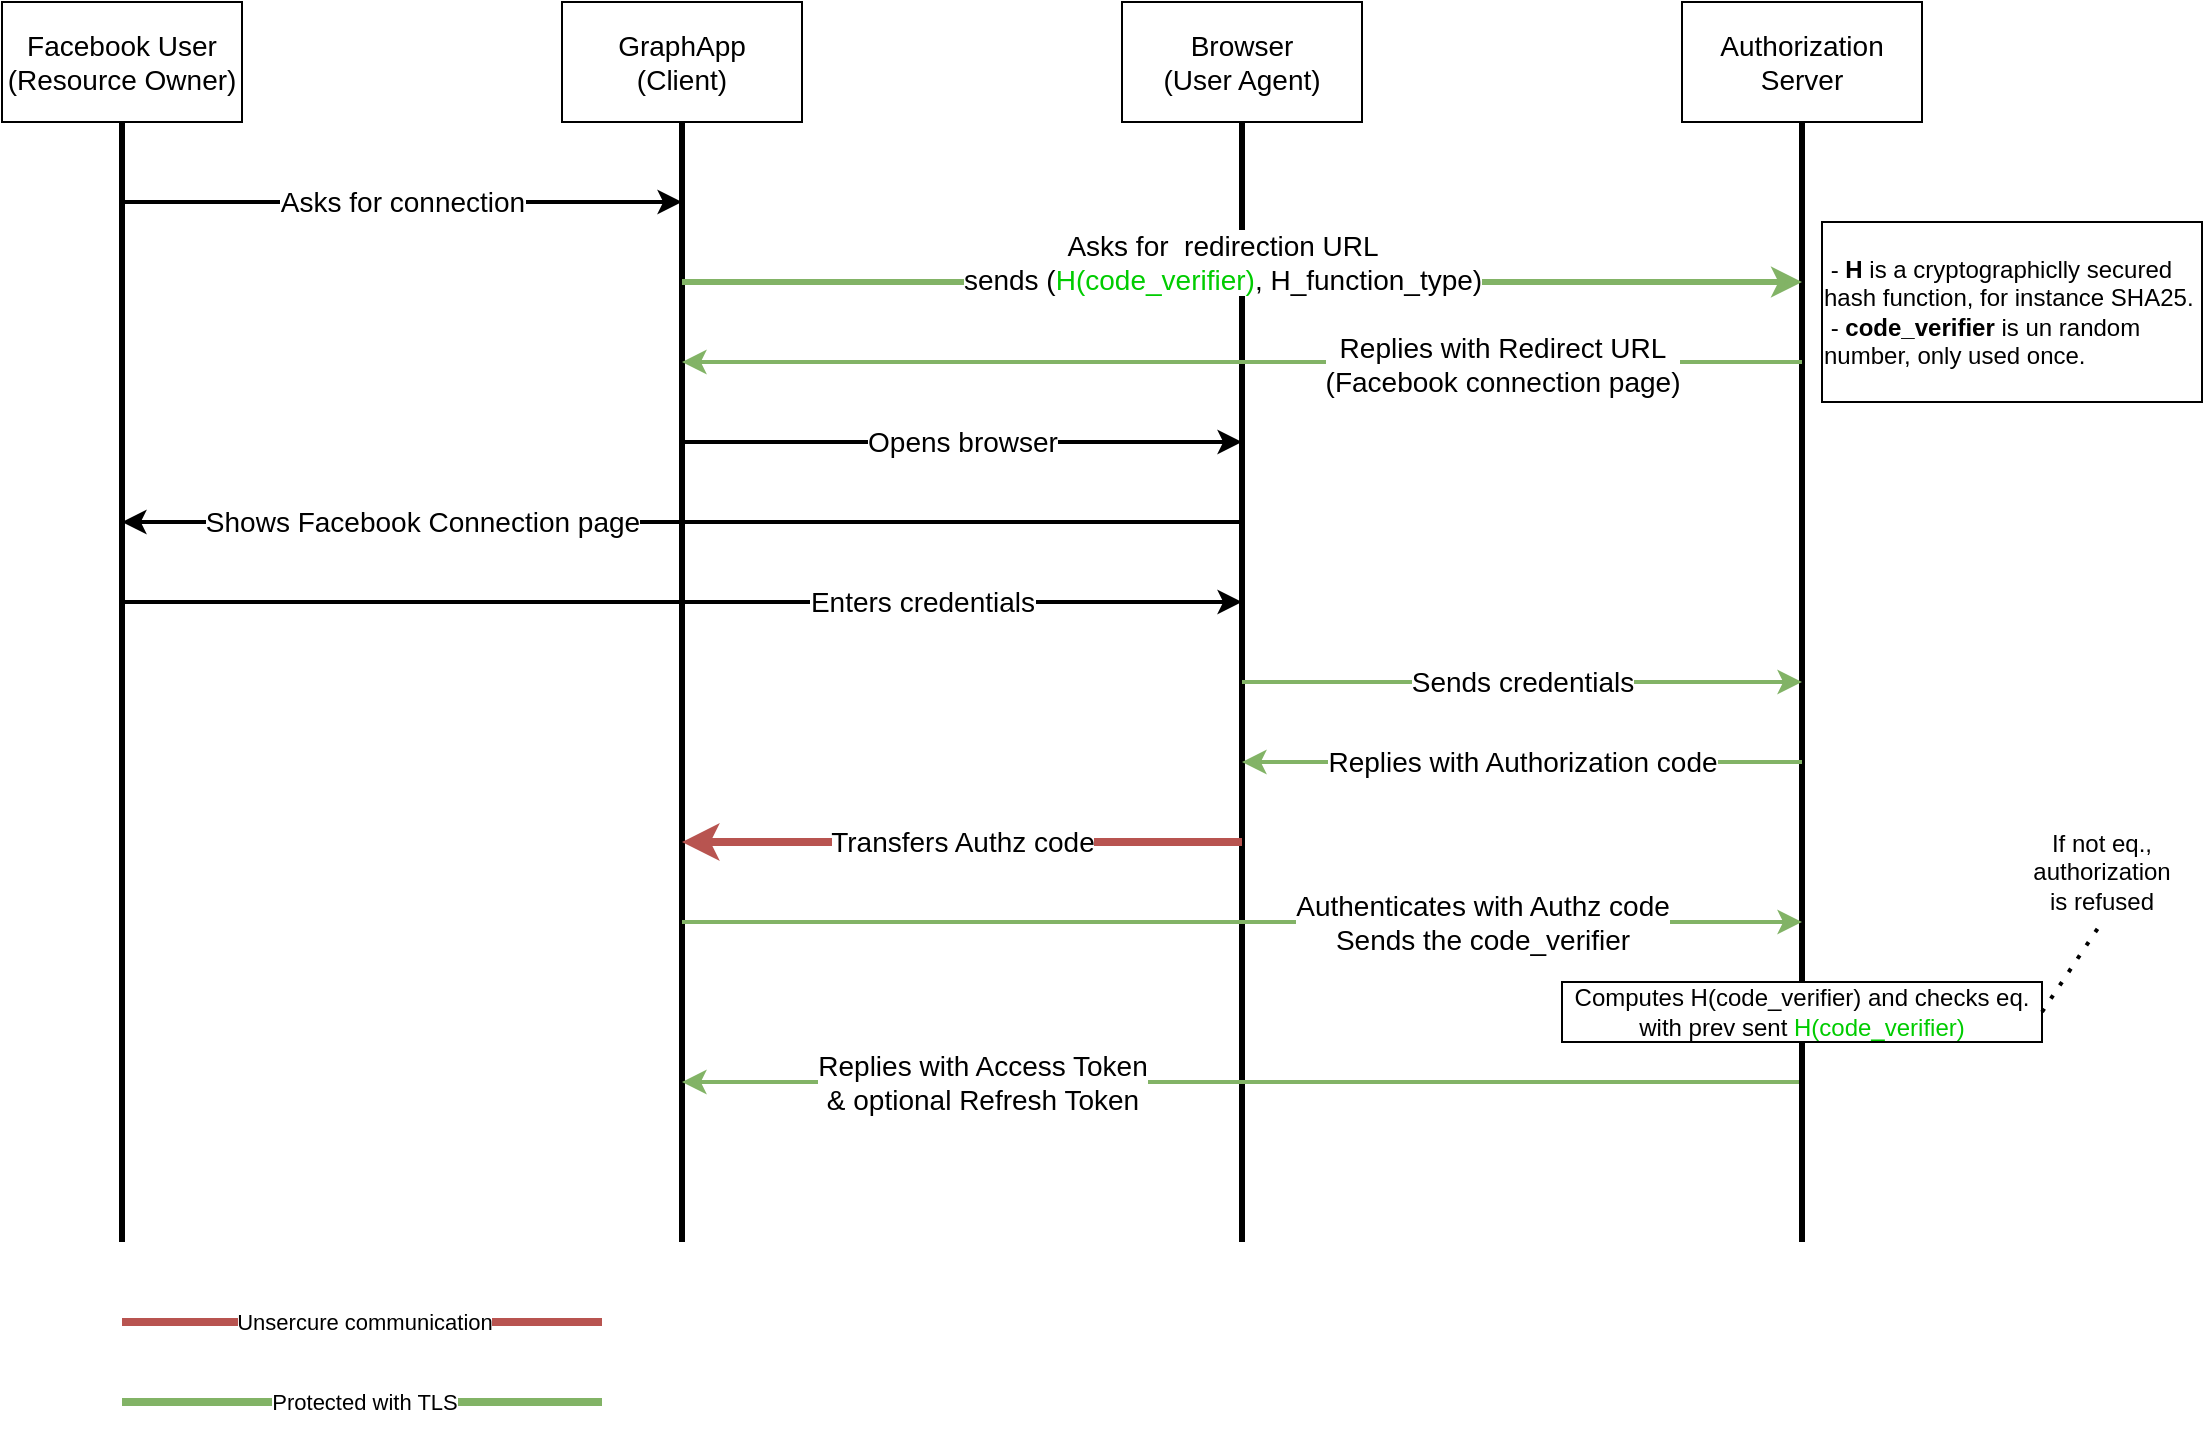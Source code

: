 <mxfile version="20.6.1" type="github">
  <diagram id="bMe4YVhb9reRb_mZhYj2" name="Page-1">
    <mxGraphModel dx="1183" dy="734" grid="1" gridSize="10" guides="1" tooltips="1" connect="1" arrows="1" fold="1" page="1" pageScale="1" pageWidth="1169" pageHeight="827" math="0" shadow="0">
      <root>
        <mxCell id="0" />
        <mxCell id="1" parent="0" />
        <mxCell id="lsiEjuy3HhXpgUigyZ6E-1" value="" style="endArrow=none;html=1;rounded=0;strokeWidth=3;fontSize=14;" parent="1" target="lsiEjuy3HhXpgUigyZ6E-5" edge="1">
          <mxGeometry width="50" height="50" relative="1" as="geometry">
            <mxPoint x="400" y="680" as="sourcePoint" />
            <mxPoint x="400" y="120" as="targetPoint" />
          </mxGeometry>
        </mxCell>
        <mxCell id="lsiEjuy3HhXpgUigyZ6E-2" value="" style="endArrow=none;html=1;rounded=0;strokeWidth=3;fontSize=14;" parent="1" target="lsiEjuy3HhXpgUigyZ6E-4" edge="1">
          <mxGeometry width="50" height="50" relative="1" as="geometry">
            <mxPoint x="120" y="680" as="sourcePoint" />
            <mxPoint x="120" y="120" as="targetPoint" />
          </mxGeometry>
        </mxCell>
        <mxCell id="lsiEjuy3HhXpgUigyZ6E-3" value="" style="endArrow=none;html=1;rounded=0;strokeWidth=3;fontSize=14;" parent="1" target="lsiEjuy3HhXpgUigyZ6E-6" edge="1">
          <mxGeometry width="50" height="50" relative="1" as="geometry">
            <mxPoint x="680" y="680" as="sourcePoint" />
            <mxPoint x="680" y="120" as="targetPoint" />
          </mxGeometry>
        </mxCell>
        <mxCell id="lsiEjuy3HhXpgUigyZ6E-4" value="&lt;div&gt;Facebook User &lt;/div&gt;(Resource Owner)" style="rounded=0;whiteSpace=wrap;html=1;fontSize=14;" parent="1" vertex="1">
          <mxGeometry x="60" y="60" width="120" height="60" as="geometry" />
        </mxCell>
        <mxCell id="lsiEjuy3HhXpgUigyZ6E-5" value="&lt;div style=&quot;font-size: 14px;&quot;&gt;GraphApp&lt;/div&gt;(Client)" style="rounded=0;whiteSpace=wrap;html=1;fontSize=14;" parent="1" vertex="1">
          <mxGeometry x="340" y="60" width="120" height="60" as="geometry" />
        </mxCell>
        <mxCell id="lsiEjuy3HhXpgUigyZ6E-6" value="&lt;div style=&quot;font-size: 14px;&quot;&gt;Browser&lt;/div&gt;&lt;div style=&quot;font-size: 14px;&quot;&gt;(User Agent)&lt;br style=&quot;font-size: 14px;&quot;&gt;&lt;/div&gt;" style="rounded=0;whiteSpace=wrap;html=1;fontSize=14;" parent="1" vertex="1">
          <mxGeometry x="620" y="60" width="120" height="60" as="geometry" />
        </mxCell>
        <mxCell id="lsiEjuy3HhXpgUigyZ6E-7" value="" style="endArrow=none;html=1;rounded=0;strokeWidth=3;fontSize=14;startArrow=none;" parent="1" source="lsiEjuy3HhXpgUigyZ6E-32" target="lsiEjuy3HhXpgUigyZ6E-8" edge="1">
          <mxGeometry width="50" height="50" relative="1" as="geometry">
            <mxPoint x="960" y="680" as="sourcePoint" />
            <mxPoint x="960" y="120" as="targetPoint" />
          </mxGeometry>
        </mxCell>
        <mxCell id="lsiEjuy3HhXpgUigyZ6E-8" value="Authorization Server" style="rounded=0;whiteSpace=wrap;html=1;fontSize=14;" parent="1" vertex="1">
          <mxGeometry x="900" y="60" width="120" height="60" as="geometry" />
        </mxCell>
        <mxCell id="lsiEjuy3HhXpgUigyZ6E-9" value="" style="endArrow=classic;html=1;rounded=0;strokeWidth=2;fontSize=14;" parent="1" edge="1">
          <mxGeometry relative="1" as="geometry">
            <mxPoint x="120" y="160" as="sourcePoint" />
            <mxPoint x="400" y="160" as="targetPoint" />
          </mxGeometry>
        </mxCell>
        <mxCell id="lsiEjuy3HhXpgUigyZ6E-10" value="Asks for connection" style="edgeLabel;resizable=0;html=1;align=center;verticalAlign=middle;fontSize=14;" parent="lsiEjuy3HhXpgUigyZ6E-9" connectable="0" vertex="1">
          <mxGeometry relative="1" as="geometry" />
        </mxCell>
        <mxCell id="lsiEjuy3HhXpgUigyZ6E-11" value="" style="endArrow=classic;html=1;rounded=0;strokeWidth=3;fontSize=14;fillColor=#d5e8d4;strokeColor=#82b366;" parent="1" edge="1">
          <mxGeometry relative="1" as="geometry">
            <mxPoint x="400" y="200" as="sourcePoint" />
            <mxPoint x="960" y="200" as="targetPoint" />
          </mxGeometry>
        </mxCell>
        <mxCell id="lsiEjuy3HhXpgUigyZ6E-12" value="&lt;div&gt;Asks for&amp;nbsp; redirection URL&lt;/div&gt;&lt;div&gt;sends (&lt;font color=&quot;#00CC00&quot;&gt;H(code_verifier)&lt;/font&gt;, H_function_type)&lt;br&gt;&lt;/div&gt;" style="edgeLabel;resizable=0;html=1;align=center;verticalAlign=middle;fontSize=14;" parent="lsiEjuy3HhXpgUigyZ6E-11" connectable="0" vertex="1">
          <mxGeometry relative="1" as="geometry">
            <mxPoint x="-10" y="-10" as="offset" />
          </mxGeometry>
        </mxCell>
        <mxCell id="lsiEjuy3HhXpgUigyZ6E-13" value="" style="endArrow=classic;html=1;rounded=0;strokeWidth=2;fontSize=14;fillColor=#d5e8d4;strokeColor=#82b366;" parent="1" edge="1">
          <mxGeometry relative="1" as="geometry">
            <mxPoint x="960" y="240" as="sourcePoint" />
            <mxPoint x="400" y="240" as="targetPoint" />
          </mxGeometry>
        </mxCell>
        <mxCell id="lsiEjuy3HhXpgUigyZ6E-14" value="Replies with Redirect URL &lt;br&gt;&lt;div&gt;(Facebook connection page)&lt;/div&gt;" style="edgeLabel;html=1;align=center;verticalAlign=middle;resizable=0;points=[];fontSize=14;" parent="lsiEjuy3HhXpgUigyZ6E-13" vertex="1" connectable="0">
          <mxGeometry x="-0.308" y="1" relative="1" as="geometry">
            <mxPoint x="44" as="offset" />
          </mxGeometry>
        </mxCell>
        <mxCell id="lsiEjuy3HhXpgUigyZ6E-15" value="" style="endArrow=classic;html=1;rounded=0;strokeWidth=2;fontSize=14;" parent="1" edge="1">
          <mxGeometry relative="1" as="geometry">
            <mxPoint x="400" y="280" as="sourcePoint" />
            <mxPoint x="680" y="280" as="targetPoint" />
          </mxGeometry>
        </mxCell>
        <mxCell id="lsiEjuy3HhXpgUigyZ6E-16" value="Opens browser" style="edgeLabel;resizable=0;html=1;align=center;verticalAlign=middle;fontSize=14;" parent="lsiEjuy3HhXpgUigyZ6E-15" connectable="0" vertex="1">
          <mxGeometry relative="1" as="geometry" />
        </mxCell>
        <mxCell id="lsiEjuy3HhXpgUigyZ6E-17" value="" style="endArrow=classic;html=1;rounded=0;strokeWidth=2;fontSize=14;" parent="1" edge="1">
          <mxGeometry relative="1" as="geometry">
            <mxPoint x="680" y="320" as="sourcePoint" />
            <mxPoint x="120" y="320" as="targetPoint" />
          </mxGeometry>
        </mxCell>
        <mxCell id="lsiEjuy3HhXpgUigyZ6E-18" value="Shows Facebook Connection page" style="edgeLabel;resizable=0;html=1;align=center;verticalAlign=middle;fontSize=14;" parent="lsiEjuy3HhXpgUigyZ6E-17" connectable="0" vertex="1">
          <mxGeometry relative="1" as="geometry">
            <mxPoint x="-130" as="offset" />
          </mxGeometry>
        </mxCell>
        <mxCell id="lsiEjuy3HhXpgUigyZ6E-19" value="" style="endArrow=classic;html=1;rounded=0;strokeWidth=2;fontSize=14;" parent="1" edge="1">
          <mxGeometry relative="1" as="geometry">
            <mxPoint x="120" y="360" as="sourcePoint" />
            <mxPoint x="680" y="360" as="targetPoint" />
            <Array as="points">
              <mxPoint x="430" y="360" />
            </Array>
          </mxGeometry>
        </mxCell>
        <mxCell id="lsiEjuy3HhXpgUigyZ6E-20" value="Enters credentials" style="edgeLabel;resizable=0;html=1;align=center;verticalAlign=middle;fontSize=14;" parent="lsiEjuy3HhXpgUigyZ6E-19" connectable="0" vertex="1">
          <mxGeometry relative="1" as="geometry">
            <mxPoint x="120" as="offset" />
          </mxGeometry>
        </mxCell>
        <mxCell id="lsiEjuy3HhXpgUigyZ6E-21" value="" style="endArrow=classic;html=1;rounded=0;strokeWidth=2;fontSize=14;fillColor=#d5e8d4;strokeColor=#82b366;" parent="1" edge="1">
          <mxGeometry relative="1" as="geometry">
            <mxPoint x="680" y="400" as="sourcePoint" />
            <mxPoint x="960" y="400" as="targetPoint" />
          </mxGeometry>
        </mxCell>
        <mxCell id="lsiEjuy3HhXpgUigyZ6E-22" value="Sends credentials" style="edgeLabel;resizable=0;html=1;align=center;verticalAlign=middle;fontSize=14;" parent="lsiEjuy3HhXpgUigyZ6E-21" connectable="0" vertex="1">
          <mxGeometry relative="1" as="geometry" />
        </mxCell>
        <mxCell id="lsiEjuy3HhXpgUigyZ6E-23" value="" style="endArrow=classic;html=1;rounded=0;strokeWidth=2;fontSize=14;fillColor=#d5e8d4;strokeColor=#82b366;" parent="1" edge="1">
          <mxGeometry relative="1" as="geometry">
            <mxPoint x="960" y="440" as="sourcePoint" />
            <mxPoint x="680" y="440" as="targetPoint" />
          </mxGeometry>
        </mxCell>
        <mxCell id="lsiEjuy3HhXpgUigyZ6E-24" value="&lt;div style=&quot;font-size: 14px;&quot;&gt;Replies with Authorization code&lt;/div&gt;" style="edgeLabel;resizable=0;html=1;align=center;verticalAlign=middle;fontSize=14;" parent="lsiEjuy3HhXpgUigyZ6E-23" connectable="0" vertex="1">
          <mxGeometry relative="1" as="geometry">
            <mxPoint as="offset" />
          </mxGeometry>
        </mxCell>
        <mxCell id="lsiEjuy3HhXpgUigyZ6E-25" value="" style="endArrow=classic;html=1;rounded=0;strokeWidth=4;fontSize=14;fillColor=#f8cecc;strokeColor=#b85450;" parent="1" edge="1">
          <mxGeometry relative="1" as="geometry">
            <mxPoint x="680" y="480" as="sourcePoint" />
            <mxPoint x="400" y="480" as="targetPoint" />
          </mxGeometry>
        </mxCell>
        <mxCell id="lsiEjuy3HhXpgUigyZ6E-26" value="Transfers Authz code " style="edgeLabel;resizable=0;html=1;align=center;verticalAlign=middle;fontSize=14;" parent="lsiEjuy3HhXpgUigyZ6E-25" connectable="0" vertex="1">
          <mxGeometry relative="1" as="geometry" />
        </mxCell>
        <mxCell id="lsiEjuy3HhXpgUigyZ6E-27" value="" style="endArrow=classic;html=1;rounded=0;strokeWidth=2;fontSize=14;fillColor=#d5e8d4;strokeColor=#82b366;" parent="1" edge="1">
          <mxGeometry relative="1" as="geometry">
            <mxPoint x="400" y="520" as="sourcePoint" />
            <mxPoint x="960" y="520" as="targetPoint" />
          </mxGeometry>
        </mxCell>
        <mxCell id="lsiEjuy3HhXpgUigyZ6E-28" value="&lt;div&gt;Authenticates with Authz code&lt;/div&gt;&lt;div&gt;Sends the code_verifier&lt;br&gt; &lt;/div&gt;" style="edgeLabel;resizable=0;html=1;align=center;verticalAlign=middle;fontSize=14;" parent="lsiEjuy3HhXpgUigyZ6E-27" connectable="0" vertex="1">
          <mxGeometry relative="1" as="geometry">
            <mxPoint x="120" as="offset" />
          </mxGeometry>
        </mxCell>
        <mxCell id="lsiEjuy3HhXpgUigyZ6E-29" value="" style="endArrow=classic;html=1;rounded=0;strokeWidth=2;fontSize=14;fillColor=#d5e8d4;strokeColor=#82b366;" parent="1" edge="1">
          <mxGeometry relative="1" as="geometry">
            <mxPoint x="960" y="600" as="sourcePoint" />
            <mxPoint x="400" y="600" as="targetPoint" />
          </mxGeometry>
        </mxCell>
        <mxCell id="lsiEjuy3HhXpgUigyZ6E-30" value="&lt;div style=&quot;font-size: 14px;&quot;&gt;Replies with Access Token &lt;br style=&quot;font-size: 14px;&quot;&gt;&lt;/div&gt;&lt;div style=&quot;font-size: 14px;&quot;&gt;&amp;amp; optional Refresh Token&lt;/div&gt;" style="edgeLabel;resizable=0;html=1;align=center;verticalAlign=middle;fontSize=14;" parent="lsiEjuy3HhXpgUigyZ6E-29" connectable="0" vertex="1">
          <mxGeometry relative="1" as="geometry">
            <mxPoint x="-130" as="offset" />
          </mxGeometry>
        </mxCell>
        <mxCell id="lsiEjuy3HhXpgUigyZ6E-32" value="Computes H(code_verifier) and checks eq. with prev sent &lt;font color=&quot;#00CC00&quot;&gt;H(code_verifier)&lt;/font&gt;" style="rounded=0;whiteSpace=wrap;html=1;" parent="1" vertex="1">
          <mxGeometry x="840" y="550" width="240" height="30" as="geometry" />
        </mxCell>
        <mxCell id="lsiEjuy3HhXpgUigyZ6E-33" value="" style="endArrow=none;html=1;rounded=0;strokeWidth=3;fontSize=14;" parent="1" target="lsiEjuy3HhXpgUigyZ6E-32" edge="1">
          <mxGeometry width="50" height="50" relative="1" as="geometry">
            <mxPoint x="960" y="680" as="sourcePoint" />
            <mxPoint x="960" y="120" as="targetPoint" />
          </mxGeometry>
        </mxCell>
        <mxCell id="1OZNLUA3OjmIf2Brlhz0-1" value="&lt;div align=&quot;left&quot;&gt;&amp;nbsp;- &lt;b&gt;H&lt;/b&gt; is a cryptographiclly secured hash function, for instance SHA25.&lt;/div&gt;&lt;div align=&quot;left&quot;&gt;&amp;nbsp;- &lt;b&gt;code_verifier&lt;/b&gt; is un random number, only used once.&lt;br&gt;&lt;/div&gt;" style="rounded=0;whiteSpace=wrap;html=1;" vertex="1" parent="1">
          <mxGeometry x="970" y="170" width="190" height="90" as="geometry" />
        </mxCell>
        <mxCell id="1OZNLUA3OjmIf2Brlhz0-4" value="" style="endArrow=none;html=1;rounded=0;fillColor=#f8cecc;strokeColor=#b85450;strokeWidth=4;" edge="1" parent="1">
          <mxGeometry width="50" height="50" relative="1" as="geometry">
            <mxPoint x="120" y="720" as="sourcePoint" />
            <mxPoint x="360" y="720" as="targetPoint" />
          </mxGeometry>
        </mxCell>
        <mxCell id="1OZNLUA3OjmIf2Brlhz0-5" value="&lt;pre class=&quot;newpage&quot;&gt;&lt;br&gt;&lt;/pre&gt;" style="edgeLabel;html=1;align=center;verticalAlign=middle;resizable=0;points=[];" vertex="1" connectable="0" parent="1OZNLUA3OjmIf2Brlhz0-4">
          <mxGeometry x="-0.252" y="1" relative="1" as="geometry">
            <mxPoint as="offset" />
          </mxGeometry>
        </mxCell>
        <mxCell id="1OZNLUA3OjmIf2Brlhz0-6" value="Unsercure communication" style="edgeLabel;html=1;align=center;verticalAlign=middle;resizable=0;points=[];" vertex="1" connectable="0" parent="1OZNLUA3OjmIf2Brlhz0-4">
          <mxGeometry x="0.082" y="-2" relative="1" as="geometry">
            <mxPoint x="-9" y="-2" as="offset" />
          </mxGeometry>
        </mxCell>
        <mxCell id="1OZNLUA3OjmIf2Brlhz0-7" value="" style="endArrow=none;html=1;rounded=0;fillColor=#d5e8d4;strokeColor=#82b366;strokeWidth=4;" edge="1" parent="1">
          <mxGeometry width="50" height="50" relative="1" as="geometry">
            <mxPoint x="120" y="760" as="sourcePoint" />
            <mxPoint x="360" y="760" as="targetPoint" />
          </mxGeometry>
        </mxCell>
        <mxCell id="1OZNLUA3OjmIf2Brlhz0-8" value="&lt;pre class=&quot;newpage&quot;&gt;&lt;br&gt;&lt;/pre&gt;" style="edgeLabel;html=1;align=center;verticalAlign=middle;resizable=0;points=[];" vertex="1" connectable="0" parent="1OZNLUA3OjmIf2Brlhz0-7">
          <mxGeometry x="-0.252" y="1" relative="1" as="geometry">
            <mxPoint as="offset" />
          </mxGeometry>
        </mxCell>
        <mxCell id="1OZNLUA3OjmIf2Brlhz0-9" value="Protected with TLS" style="edgeLabel;html=1;align=center;verticalAlign=middle;resizable=0;points=[];" vertex="1" connectable="0" parent="1OZNLUA3OjmIf2Brlhz0-7">
          <mxGeometry x="0.082" y="-2" relative="1" as="geometry">
            <mxPoint x="-9" y="-2" as="offset" />
          </mxGeometry>
        </mxCell>
        <mxCell id="1OZNLUA3OjmIf2Brlhz0-10" value="If not eq., authorization is refused" style="text;html=1;strokeColor=none;fillColor=none;align=center;verticalAlign=middle;whiteSpace=wrap;rounded=0;" vertex="1" parent="1">
          <mxGeometry x="1080" y="470" width="60" height="50" as="geometry" />
        </mxCell>
        <mxCell id="1OZNLUA3OjmIf2Brlhz0-12" value="" style="endArrow=none;dashed=1;html=1;dashPattern=1 3;strokeWidth=2;rounded=0;exitX=1;exitY=0.5;exitDx=0;exitDy=0;entryX=0.5;entryY=1;entryDx=0;entryDy=0;" edge="1" parent="1" source="lsiEjuy3HhXpgUigyZ6E-32" target="1OZNLUA3OjmIf2Brlhz0-10">
          <mxGeometry width="50" height="50" relative="1" as="geometry">
            <mxPoint x="1090" y="560" as="sourcePoint" />
            <mxPoint x="1120" y="520" as="targetPoint" />
          </mxGeometry>
        </mxCell>
      </root>
    </mxGraphModel>
  </diagram>
</mxfile>
